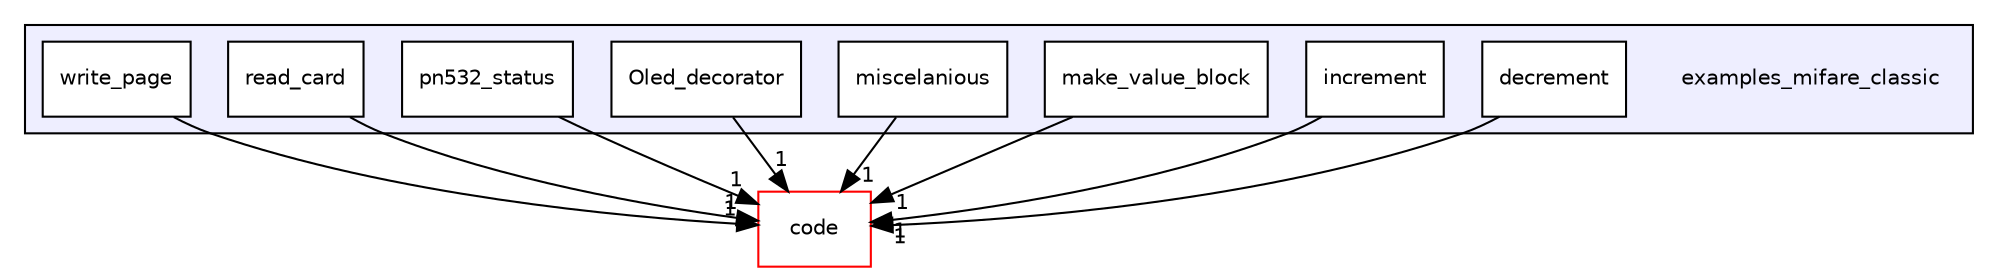 digraph "examples_mifare_classic" {
  compound=true
  node [ fontsize="10", fontname="Helvetica"];
  edge [ labelfontsize="10", labelfontname="Helvetica"];
  subgraph clusterdir_3d4d49a34023605d025eb3d0b5f107a1 {
    graph [ bgcolor="#eeeeff", pencolor="black", label="" URL="dir_3d4d49a34023605d025eb3d0b5f107a1.html"];
    dir_3d4d49a34023605d025eb3d0b5f107a1 [shape=plaintext label="examples_mifare_classic"];
    dir_72c008e925c43253228c6a65bfc73f34 [shape=box label="decrement" color="black" fillcolor="white" style="filled" URL="dir_72c008e925c43253228c6a65bfc73f34.html"];
    dir_46769f01d5176edc00ea710899460d65 [shape=box label="increment" color="black" fillcolor="white" style="filled" URL="dir_46769f01d5176edc00ea710899460d65.html"];
    dir_c0ceb879be708be7e47932be69b7022a [shape=box label="make_value_block" color="black" fillcolor="white" style="filled" URL="dir_c0ceb879be708be7e47932be69b7022a.html"];
    dir_81e41b40220fdbec8c42b176c2e7c16b [shape=box label="miscelanious" color="black" fillcolor="white" style="filled" URL="dir_81e41b40220fdbec8c42b176c2e7c16b.html"];
    dir_24171bab2da1f07044242f84a72769db [shape=box label="Oled_decorator" color="black" fillcolor="white" style="filled" URL="dir_24171bab2da1f07044242f84a72769db.html"];
    dir_1858b394ab88b546f4c0a2ca5ef552f8 [shape=box label="pn532_status" color="black" fillcolor="white" style="filled" URL="dir_1858b394ab88b546f4c0a2ca5ef552f8.html"];
    dir_a65f4da2d5fc63b3d1d5218df5f91171 [shape=box label="read_card" color="black" fillcolor="white" style="filled" URL="dir_a65f4da2d5fc63b3d1d5218df5f91171.html"];
    dir_a0bf4458982de455af359d83a14fc4e0 [shape=box label="write_page" color="black" fillcolor="white" style="filled" URL="dir_a0bf4458982de455af359d83a14fc4e0.html"];
  }
  dir_050edd66366d13764f98250ef6db77f6 [shape=box label="code" fillcolor="white" style="filled" color="red" URL="dir_050edd66366d13764f98250ef6db77f6.html"];
  dir_81e41b40220fdbec8c42b176c2e7c16b->dir_050edd66366d13764f98250ef6db77f6 [headlabel="1", labeldistance=1.5 headhref="dir_000005_000013.html"];
  dir_24171bab2da1f07044242f84a72769db->dir_050edd66366d13764f98250ef6db77f6 [headlabel="1", labeldistance=1.5 headhref="dir_000006_000013.html"];
  dir_46769f01d5176edc00ea710899460d65->dir_050edd66366d13764f98250ef6db77f6 [headlabel="1", labeldistance=1.5 headhref="dir_000003_000013.html"];
  dir_a0bf4458982de455af359d83a14fc4e0->dir_050edd66366d13764f98250ef6db77f6 [headlabel="1", labeldistance=1.5 headhref="dir_000009_000013.html"];
  dir_72c008e925c43253228c6a65bfc73f34->dir_050edd66366d13764f98250ef6db77f6 [headlabel="1", labeldistance=1.5 headhref="dir_000002_000013.html"];
  dir_c0ceb879be708be7e47932be69b7022a->dir_050edd66366d13764f98250ef6db77f6 [headlabel="1", labeldistance=1.5 headhref="dir_000004_000013.html"];
  dir_a65f4da2d5fc63b3d1d5218df5f91171->dir_050edd66366d13764f98250ef6db77f6 [headlabel="1", labeldistance=1.5 headhref="dir_000008_000013.html"];
  dir_1858b394ab88b546f4c0a2ca5ef552f8->dir_050edd66366d13764f98250ef6db77f6 [headlabel="1", labeldistance=1.5 headhref="dir_000007_000013.html"];
}
